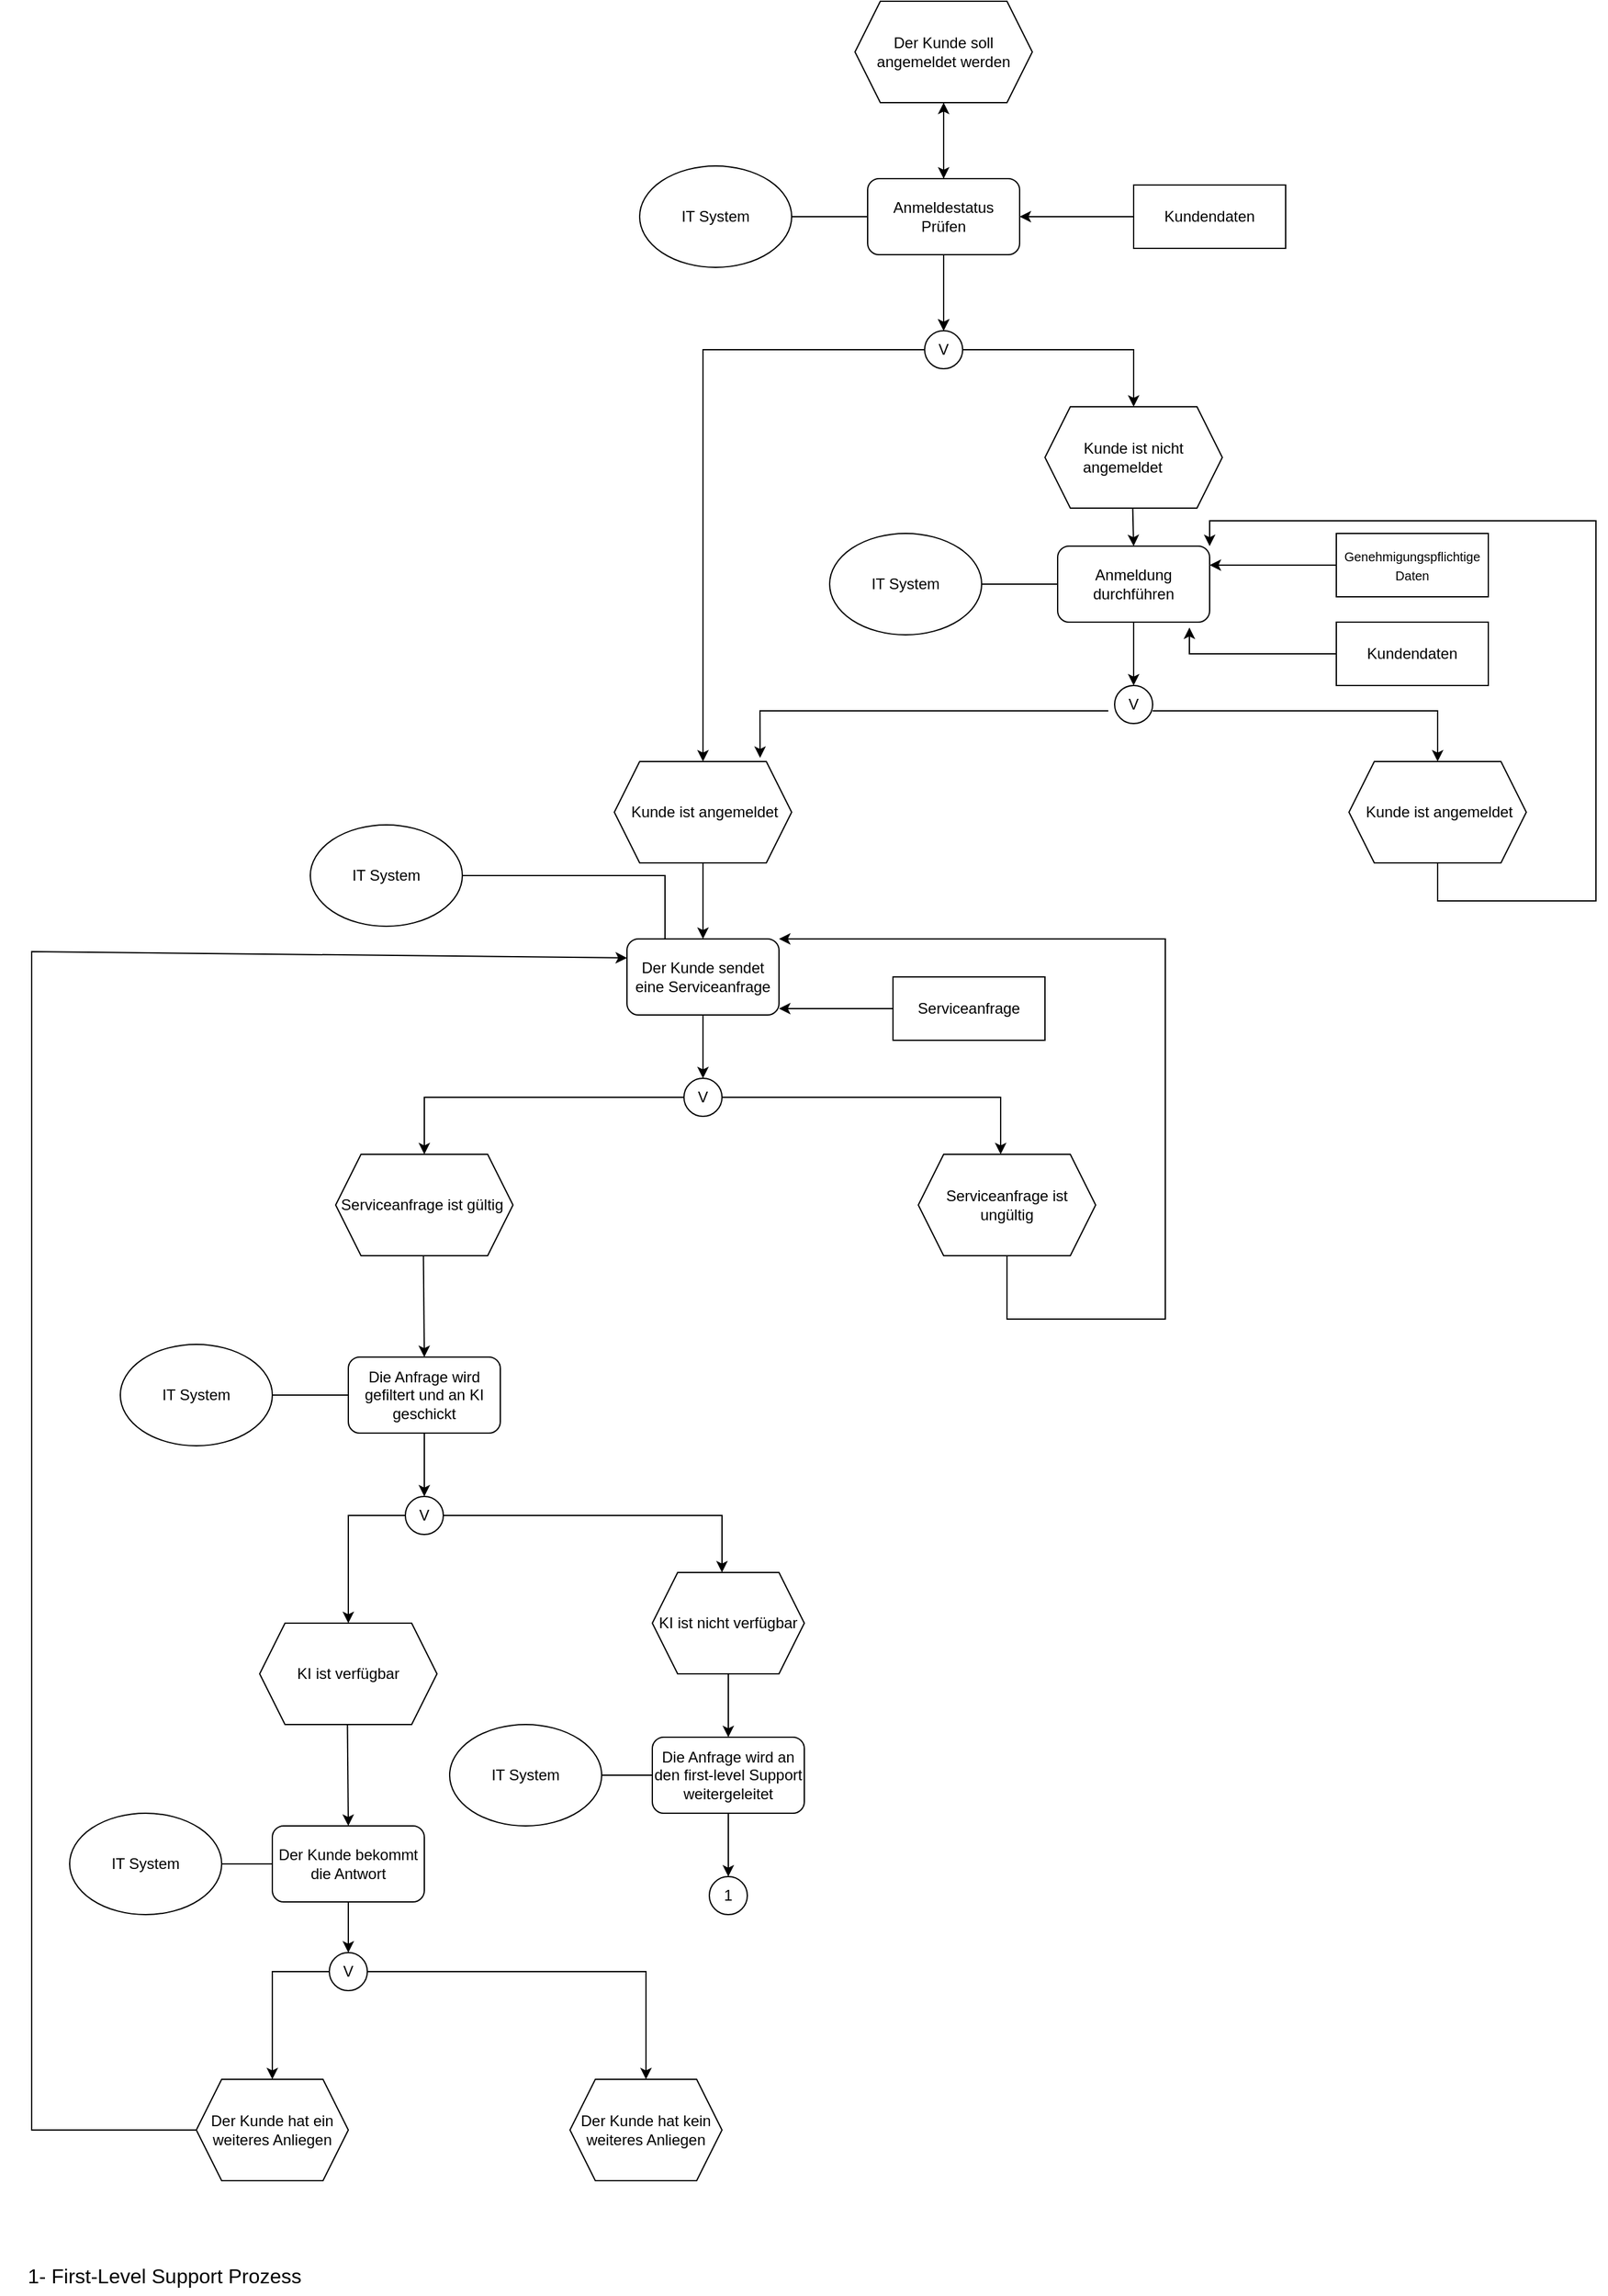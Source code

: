 <mxfile version="24.7.17">
  <diagram name="Page-1" id="8ce9d11a-91a2-4d17-14d8-a56ed91bf033">
    <mxGraphModel dx="2600" dy="796" grid="1" gridSize="10" guides="1" tooltips="1" connect="1" arrows="1" fold="1" page="1" pageScale="1" pageWidth="1100" pageHeight="850" background="none" math="0" shadow="0">
      <root>
        <mxCell id="0" />
        <mxCell id="1" parent="0" />
        <mxCell id="GY3HH0PPxPcZLD8sV_lU-1" value="Der Kunde soll angemeldet werden" style="shape=hexagon;perimeter=hexagonPerimeter2;whiteSpace=wrap;html=1;fixedSize=1;" vertex="1" parent="1">
          <mxGeometry x="480" y="20" width="140" height="80" as="geometry" />
        </mxCell>
        <mxCell id="GY3HH0PPxPcZLD8sV_lU-2" value="" style="endArrow=classic;html=1;rounded=0;exitX=0.5;exitY=1;exitDx=0;exitDy=0;" edge="1" parent="1" source="GY3HH0PPxPcZLD8sV_lU-1">
          <mxGeometry width="50" height="50" relative="1" as="geometry">
            <mxPoint x="410" y="350" as="sourcePoint" />
            <mxPoint x="550" y="160" as="targetPoint" />
          </mxGeometry>
        </mxCell>
        <mxCell id="GY3HH0PPxPcZLD8sV_lU-12" value="" style="edgeStyle=orthogonalEdgeStyle;rounded=0;orthogonalLoop=1;jettySize=auto;html=1;" edge="1" parent="1" source="GY3HH0PPxPcZLD8sV_lU-3" target="GY3HH0PPxPcZLD8sV_lU-4">
          <mxGeometry relative="1" as="geometry" />
        </mxCell>
        <mxCell id="GY3HH0PPxPcZLD8sV_lU-15" value="" style="edgeStyle=orthogonalEdgeStyle;rounded=0;orthogonalLoop=1;jettySize=auto;html=1;" edge="1" parent="1" source="GY3HH0PPxPcZLD8sV_lU-3" target="GY3HH0PPxPcZLD8sV_lU-1">
          <mxGeometry relative="1" as="geometry" />
        </mxCell>
        <mxCell id="GY3HH0PPxPcZLD8sV_lU-3" value="Anmeldestatus Prüfen" style="rounded=1;whiteSpace=wrap;html=1;" vertex="1" parent="1">
          <mxGeometry x="490" y="160" width="120" height="60" as="geometry" />
        </mxCell>
        <mxCell id="GY3HH0PPxPcZLD8sV_lU-4" value="V" style="ellipse;whiteSpace=wrap;html=1;aspect=fixed;" vertex="1" parent="1">
          <mxGeometry x="535" y="280" width="30" height="30" as="geometry" />
        </mxCell>
        <mxCell id="GY3HH0PPxPcZLD8sV_lU-5" value="" style="endArrow=classic;html=1;rounded=0;exitX=0.5;exitY=1;exitDx=0;exitDy=0;" edge="1" parent="1">
          <mxGeometry width="50" height="50" relative="1" as="geometry">
            <mxPoint x="550" y="220" as="sourcePoint" />
            <mxPoint x="550" y="280" as="targetPoint" />
          </mxGeometry>
        </mxCell>
        <mxCell id="GY3HH0PPxPcZLD8sV_lU-7" value="" style="endArrow=classic;html=1;rounded=0;exitX=1;exitY=0.5;exitDx=0;exitDy=0;" edge="1" parent="1" source="GY3HH0PPxPcZLD8sV_lU-4">
          <mxGeometry width="50" height="50" relative="1" as="geometry">
            <mxPoint x="610" y="300" as="sourcePoint" />
            <mxPoint x="700" y="340" as="targetPoint" />
            <Array as="points">
              <mxPoint x="700" y="295" />
            </Array>
          </mxGeometry>
        </mxCell>
        <mxCell id="GY3HH0PPxPcZLD8sV_lU-8" value="" style="endArrow=classic;html=1;rounded=0;exitX=0;exitY=0.5;exitDx=0;exitDy=0;entryX=0.5;entryY=0;entryDx=0;entryDy=0;" edge="1" parent="1" source="GY3HH0PPxPcZLD8sV_lU-4" target="GY3HH0PPxPcZLD8sV_lU-10">
          <mxGeometry width="50" height="50" relative="1" as="geometry">
            <mxPoint x="540" y="300" as="sourcePoint" />
            <mxPoint x="360" y="560" as="targetPoint" />
            <Array as="points">
              <mxPoint x="360" y="295" />
              <mxPoint x="360" y="560" />
            </Array>
          </mxGeometry>
        </mxCell>
        <mxCell id="GY3HH0PPxPcZLD8sV_lU-9" value="Kunde ist nicht angemeldet&lt;span style=&quot;white-space: pre;&quot;&gt;&#x9;&lt;/span&gt;" style="shape=hexagon;perimeter=hexagonPerimeter2;whiteSpace=wrap;html=1;fixedSize=1;" vertex="1" parent="1">
          <mxGeometry x="630" y="340" width="140" height="80" as="geometry" />
        </mxCell>
        <mxCell id="GY3HH0PPxPcZLD8sV_lU-10" value="&lt;div style=&quot;&quot;&gt;&lt;span style=&quot;background-color: initial;&quot;&gt;&amp;nbsp; &amp;nbsp;Kunde ist angemeldet&lt;/span&gt;&lt;span style=&quot;background-color: initial; white-space: pre;&quot;&gt;&#x9;&lt;/span&gt;&lt;/div&gt;" style="shape=hexagon;perimeter=hexagonPerimeter2;whiteSpace=wrap;html=1;fixedSize=1;align=center;" vertex="1" parent="1">
          <mxGeometry x="290" y="620" width="140" height="80" as="geometry" />
        </mxCell>
        <mxCell id="GY3HH0PPxPcZLD8sV_lU-11" value="Anmeldung durchführen" style="rounded=1;whiteSpace=wrap;html=1;" vertex="1" parent="1">
          <mxGeometry x="640" y="450" width="120" height="60" as="geometry" />
        </mxCell>
        <mxCell id="GY3HH0PPxPcZLD8sV_lU-13" value="" style="endArrow=classic;html=1;rounded=0;exitX=0.5;exitY=1;exitDx=0;exitDy=0;entryX=0.5;entryY=0;entryDx=0;entryDy=0;" edge="1" parent="1" target="GY3HH0PPxPcZLD8sV_lU-11">
          <mxGeometry width="50" height="50" relative="1" as="geometry">
            <mxPoint x="699.29" y="420" as="sourcePoint" />
            <mxPoint x="699.29" y="480" as="targetPoint" />
          </mxGeometry>
        </mxCell>
        <mxCell id="GY3HH0PPxPcZLD8sV_lU-14" value="&lt;div style=&quot;&quot;&gt;&lt;span style=&quot;background-color: initial;&quot;&gt;&amp;nbsp; &amp;nbsp;Kunde ist angemeldet&lt;/span&gt;&lt;span style=&quot;background-color: initial; white-space: pre;&quot;&gt;&#x9;&lt;/span&gt;&lt;/div&gt;" style="shape=hexagon;perimeter=hexagonPerimeter2;whiteSpace=wrap;html=1;fixedSize=1;align=center;" vertex="1" parent="1">
          <mxGeometry x="870" y="620" width="140" height="80" as="geometry" />
        </mxCell>
        <mxCell id="GY3HH0PPxPcZLD8sV_lU-17" value="" style="endArrow=classic;html=1;rounded=0;exitX=0.5;exitY=1;exitDx=0;exitDy=0;" edge="1" parent="1" source="GY3HH0PPxPcZLD8sV_lU-18">
          <mxGeometry width="50" height="50" relative="1" as="geometry">
            <mxPoint x="709.29" y="430" as="sourcePoint" />
            <mxPoint x="700" y="560" as="targetPoint" />
          </mxGeometry>
        </mxCell>
        <mxCell id="GY3HH0PPxPcZLD8sV_lU-19" value="" style="endArrow=classic;html=1;rounded=0;exitX=0.5;exitY=1;exitDx=0;exitDy=0;" edge="1" parent="1" source="GY3HH0PPxPcZLD8sV_lU-11" target="GY3HH0PPxPcZLD8sV_lU-18">
          <mxGeometry width="50" height="50" relative="1" as="geometry">
            <mxPoint x="700" y="510" as="sourcePoint" />
            <mxPoint x="700" y="560" as="targetPoint" />
          </mxGeometry>
        </mxCell>
        <mxCell id="GY3HH0PPxPcZLD8sV_lU-18" value="V" style="ellipse;whiteSpace=wrap;html=1;aspect=fixed;" vertex="1" parent="1">
          <mxGeometry x="685" y="560" width="30" height="30" as="geometry" />
        </mxCell>
        <mxCell id="GY3HH0PPxPcZLD8sV_lU-20" value="" style="endArrow=classic;html=1;rounded=0;exitX=1;exitY=0.5;exitDx=0;exitDy=0;entryX=0.5;entryY=0;entryDx=0;entryDy=0;" edge="1" parent="1" target="GY3HH0PPxPcZLD8sV_lU-14">
          <mxGeometry width="50" height="50" relative="1" as="geometry">
            <mxPoint x="715" y="580" as="sourcePoint" />
            <mxPoint x="850" y="625" as="targetPoint" />
            <Array as="points">
              <mxPoint x="940" y="580" />
            </Array>
          </mxGeometry>
        </mxCell>
        <mxCell id="GY3HH0PPxPcZLD8sV_lU-21" value="" style="endArrow=classic;html=1;rounded=0;entryX=1;entryY=0;entryDx=0;entryDy=0;" edge="1" parent="1" target="GY3HH0PPxPcZLD8sV_lU-11">
          <mxGeometry width="50" height="50" relative="1" as="geometry">
            <mxPoint x="940" y="700" as="sourcePoint" />
            <mxPoint x="760" y="430" as="targetPoint" />
            <Array as="points">
              <mxPoint x="940" y="730" />
              <mxPoint x="1065" y="730" />
              <mxPoint x="1065" y="430" />
              <mxPoint x="910" y="430" />
              <mxPoint x="760" y="430" />
            </Array>
          </mxGeometry>
        </mxCell>
        <mxCell id="GY3HH0PPxPcZLD8sV_lU-22" value="" style="endArrow=classic;html=1;rounded=0;entryX=0.822;entryY=-0.036;entryDx=0;entryDy=0;entryPerimeter=0;" edge="1" parent="1" target="GY3HH0PPxPcZLD8sV_lU-10">
          <mxGeometry width="50" height="50" relative="1" as="geometry">
            <mxPoint x="680" y="580" as="sourcePoint" />
            <mxPoint x="950" y="630" as="targetPoint" />
            <Array as="points">
              <mxPoint x="405" y="580" />
            </Array>
          </mxGeometry>
        </mxCell>
        <mxCell id="GY3HH0PPxPcZLD8sV_lU-23" value="" style="endArrow=classic;html=1;rounded=0;exitX=0.5;exitY=1;exitDx=0;exitDy=0;" edge="1" parent="1" source="GY3HH0PPxPcZLD8sV_lU-10">
          <mxGeometry width="50" height="50" relative="1" as="geometry">
            <mxPoint x="400" y="730" as="sourcePoint" />
            <mxPoint x="360" y="760" as="targetPoint" />
          </mxGeometry>
        </mxCell>
        <mxCell id="GY3HH0PPxPcZLD8sV_lU-24" value="Der Kunde sendet eine Serviceanfrage" style="rounded=1;whiteSpace=wrap;html=1;" vertex="1" parent="1">
          <mxGeometry x="300" y="760" width="120" height="60" as="geometry" />
        </mxCell>
        <mxCell id="GY3HH0PPxPcZLD8sV_lU-29" value="" style="endArrow=classic;html=1;rounded=0;exitX=0.5;exitY=1;exitDx=0;exitDy=0;" edge="1" parent="1" source="GY3HH0PPxPcZLD8sV_lU-24">
          <mxGeometry width="50" height="50" relative="1" as="geometry">
            <mxPoint x="354" y="820" as="sourcePoint" />
            <mxPoint x="360" y="870" as="targetPoint" />
          </mxGeometry>
        </mxCell>
        <mxCell id="GY3HH0PPxPcZLD8sV_lU-31" value="" style="endArrow=classic;html=1;rounded=0;exitX=0.5;exitY=1;exitDx=0;exitDy=0;" edge="1" parent="1" source="GY3HH0PPxPcZLD8sV_lU-32">
          <mxGeometry width="50" height="50" relative="1" as="geometry">
            <mxPoint x="364.29" y="740" as="sourcePoint" />
            <mxPoint x="355" y="870" as="targetPoint" />
          </mxGeometry>
        </mxCell>
        <mxCell id="GY3HH0PPxPcZLD8sV_lU-33" value="" style="endArrow=classic;html=1;rounded=0;exitX=1;exitY=0.5;exitDx=0;exitDy=0;entryX=0.5;entryY=0;entryDx=0;entryDy=0;" edge="1" parent="1" source="GY3HH0PPxPcZLD8sV_lU-32">
          <mxGeometry width="50" height="50" relative="1" as="geometry">
            <mxPoint x="370" y="890" as="sourcePoint" />
            <mxPoint x="595" y="930" as="targetPoint" />
            <Array as="points">
              <mxPoint x="595" y="885" />
            </Array>
          </mxGeometry>
        </mxCell>
        <mxCell id="GY3HH0PPxPcZLD8sV_lU-34" value="" style="endArrow=classic;html=1;rounded=0;exitX=0;exitY=0.5;exitDx=0;exitDy=0;" edge="1" parent="1" source="GY3HH0PPxPcZLD8sV_lU-32">
          <mxGeometry width="50" height="50" relative="1" as="geometry">
            <mxPoint x="335" y="890" as="sourcePoint" />
            <mxPoint x="140" y="930" as="targetPoint" />
            <Array as="points">
              <mxPoint x="140" y="885" />
            </Array>
          </mxGeometry>
        </mxCell>
        <mxCell id="GY3HH0PPxPcZLD8sV_lU-35" value="" style="endArrow=classic;html=1;rounded=0;exitX=1;exitY=0.5;exitDx=0;exitDy=0;entryX=0.5;entryY=0;entryDx=0;entryDy=0;" edge="1" parent="1" target="GY3HH0PPxPcZLD8sV_lU-32">
          <mxGeometry width="50" height="50" relative="1" as="geometry">
            <mxPoint x="370" y="890" as="sourcePoint" />
            <mxPoint x="595" y="930" as="targetPoint" />
            <Array as="points" />
          </mxGeometry>
        </mxCell>
        <mxCell id="GY3HH0PPxPcZLD8sV_lU-32" value="V" style="ellipse;whiteSpace=wrap;html=1;aspect=fixed;" vertex="1" parent="1">
          <mxGeometry x="345" y="870" width="30" height="30" as="geometry" />
        </mxCell>
        <mxCell id="GY3HH0PPxPcZLD8sV_lU-36" value="Serviceanfrage ist gültig&amp;nbsp;" style="shape=hexagon;perimeter=hexagonPerimeter2;whiteSpace=wrap;html=1;fixedSize=1;" vertex="1" parent="1">
          <mxGeometry x="70" y="930" width="140" height="80" as="geometry" />
        </mxCell>
        <mxCell id="GY3HH0PPxPcZLD8sV_lU-37" value="Serviceanfrage ist ungültig" style="shape=hexagon;perimeter=hexagonPerimeter2;whiteSpace=wrap;html=1;fixedSize=1;" vertex="1" parent="1">
          <mxGeometry x="530" y="930" width="140" height="80" as="geometry" />
        </mxCell>
        <mxCell id="GY3HH0PPxPcZLD8sV_lU-38" value="" style="endArrow=classic;html=1;rounded=0;exitX=0.5;exitY=1;exitDx=0;exitDy=0;entryX=1;entryY=0;entryDx=0;entryDy=0;" edge="1" parent="1">
          <mxGeometry width="50" height="50" relative="1" as="geometry">
            <mxPoint x="600" y="1010" as="sourcePoint" />
            <mxPoint x="420" y="760" as="targetPoint" />
            <Array as="points">
              <mxPoint x="600" y="1060" />
              <mxPoint x="725" y="1060" />
              <mxPoint x="725" y="760" />
            </Array>
          </mxGeometry>
        </mxCell>
        <mxCell id="GY3HH0PPxPcZLD8sV_lU-39" value="" style="endArrow=classic;html=1;rounded=0;exitX=0.5;exitY=1;exitDx=0;exitDy=0;entryX=0.5;entryY=0;entryDx=0;entryDy=0;" edge="1" parent="1" target="GY3HH0PPxPcZLD8sV_lU-40">
          <mxGeometry width="50" height="50" relative="1" as="geometry">
            <mxPoint x="139.29" y="1010" as="sourcePoint" />
            <mxPoint x="139.29" y="1070" as="targetPoint" />
          </mxGeometry>
        </mxCell>
        <mxCell id="GY3HH0PPxPcZLD8sV_lU-40" value="Die Anfrage wird gefiltert und an KI geschickt" style="rounded=1;whiteSpace=wrap;html=1;" vertex="1" parent="1">
          <mxGeometry x="80" y="1090" width="120" height="60" as="geometry" />
        </mxCell>
        <mxCell id="GY3HH0PPxPcZLD8sV_lU-42" value="" style="endArrow=classic;html=1;rounded=0;exitX=0.5;exitY=1;exitDx=0;exitDy=0;" edge="1" parent="1">
          <mxGeometry width="50" height="50" relative="1" as="geometry">
            <mxPoint x="140" y="1150" as="sourcePoint" />
            <mxPoint x="140" y="1200" as="targetPoint" />
          </mxGeometry>
        </mxCell>
        <mxCell id="GY3HH0PPxPcZLD8sV_lU-43" value="" style="endArrow=classic;html=1;rounded=0;exitX=0.5;exitY=1;exitDx=0;exitDy=0;" edge="1" parent="1" source="GY3HH0PPxPcZLD8sV_lU-47">
          <mxGeometry width="50" height="50" relative="1" as="geometry">
            <mxPoint x="144.29" y="1070" as="sourcePoint" />
            <mxPoint x="135" y="1200" as="targetPoint" />
          </mxGeometry>
        </mxCell>
        <mxCell id="GY3HH0PPxPcZLD8sV_lU-44" value="" style="endArrow=classic;html=1;rounded=0;exitX=1;exitY=0.5;exitDx=0;exitDy=0;entryX=0.5;entryY=0;entryDx=0;entryDy=0;" edge="1" parent="1" source="GY3HH0PPxPcZLD8sV_lU-47">
          <mxGeometry width="50" height="50" relative="1" as="geometry">
            <mxPoint x="150" y="1220" as="sourcePoint" />
            <mxPoint x="375" y="1260" as="targetPoint" />
            <Array as="points">
              <mxPoint x="375" y="1215" />
            </Array>
          </mxGeometry>
        </mxCell>
        <mxCell id="GY3HH0PPxPcZLD8sV_lU-45" value="" style="endArrow=classic;html=1;rounded=0;exitX=0;exitY=0.5;exitDx=0;exitDy=0;" edge="1" parent="1" source="GY3HH0PPxPcZLD8sV_lU-47">
          <mxGeometry width="50" height="50" relative="1" as="geometry">
            <mxPoint x="115" y="1220" as="sourcePoint" />
            <mxPoint x="80" y="1300" as="targetPoint" />
            <Array as="points">
              <mxPoint x="80" y="1215" />
            </Array>
          </mxGeometry>
        </mxCell>
        <mxCell id="GY3HH0PPxPcZLD8sV_lU-46" value="" style="endArrow=classic;html=1;rounded=0;exitX=1;exitY=0.5;exitDx=0;exitDy=0;entryX=0.5;entryY=0;entryDx=0;entryDy=0;" edge="1" parent="1" target="GY3HH0PPxPcZLD8sV_lU-47">
          <mxGeometry width="50" height="50" relative="1" as="geometry">
            <mxPoint x="150" y="1220" as="sourcePoint" />
            <mxPoint x="375" y="1260" as="targetPoint" />
            <Array as="points" />
          </mxGeometry>
        </mxCell>
        <mxCell id="GY3HH0PPxPcZLD8sV_lU-47" value="V" style="ellipse;whiteSpace=wrap;html=1;aspect=fixed;" vertex="1" parent="1">
          <mxGeometry x="125" y="1200" width="30" height="30" as="geometry" />
        </mxCell>
        <mxCell id="GY3HH0PPxPcZLD8sV_lU-49" value="KI ist nicht verfügbar" style="shape=hexagon;perimeter=hexagonPerimeter2;whiteSpace=wrap;html=1;fixedSize=1;" vertex="1" parent="1">
          <mxGeometry x="320" y="1260" width="120" height="80" as="geometry" />
        </mxCell>
        <mxCell id="GY3HH0PPxPcZLD8sV_lU-50" value="KI ist verfügbar" style="shape=hexagon;perimeter=hexagonPerimeter2;whiteSpace=wrap;html=1;fixedSize=1;" vertex="1" parent="1">
          <mxGeometry x="10" y="1300" width="140" height="80" as="geometry" />
        </mxCell>
        <mxCell id="GY3HH0PPxPcZLD8sV_lU-51" value="" style="endArrow=classic;html=1;rounded=0;exitX=0.5;exitY=1;exitDx=0;exitDy=0;entryX=0.5;entryY=0;entryDx=0;entryDy=0;" edge="1" parent="1" target="GY3HH0PPxPcZLD8sV_lU-52">
          <mxGeometry width="50" height="50" relative="1" as="geometry">
            <mxPoint x="79.29" y="1380" as="sourcePoint" />
            <mxPoint x="79.29" y="1440" as="targetPoint" />
          </mxGeometry>
        </mxCell>
        <mxCell id="GY3HH0PPxPcZLD8sV_lU-52" value="Der Kunde bekommt die Antwort" style="rounded=1;whiteSpace=wrap;html=1;" vertex="1" parent="1">
          <mxGeometry x="20" y="1460" width="120" height="60" as="geometry" />
        </mxCell>
        <mxCell id="GY3HH0PPxPcZLD8sV_lU-53" value="" style="endArrow=classic;html=1;rounded=0;exitX=0.5;exitY=1;exitDx=0;exitDy=0;" edge="1" parent="1">
          <mxGeometry width="50" height="50" relative="1" as="geometry">
            <mxPoint x="380" y="1340" as="sourcePoint" />
            <mxPoint x="380" y="1390" as="targetPoint" />
          </mxGeometry>
        </mxCell>
        <mxCell id="GY3HH0PPxPcZLD8sV_lU-59" value="Die Anfrage wird an den first-level Support weitergeleitet" style="rounded=1;whiteSpace=wrap;html=1;" vertex="1" parent="1">
          <mxGeometry x="320" y="1390" width="120" height="60" as="geometry" />
        </mxCell>
        <mxCell id="GY3HH0PPxPcZLD8sV_lU-61" value="" style="endArrow=classic;html=1;rounded=0;exitX=0.5;exitY=1;exitDx=0;exitDy=0;" edge="1" parent="1" source="GY3HH0PPxPcZLD8sV_lU-65">
          <mxGeometry width="50" height="50" relative="1" as="geometry">
            <mxPoint x="84.29" y="1430" as="sourcePoint" />
            <mxPoint x="75" y="1560" as="targetPoint" />
          </mxGeometry>
        </mxCell>
        <mxCell id="GY3HH0PPxPcZLD8sV_lU-62" value="" style="endArrow=classic;html=1;rounded=0;exitX=1;exitY=0.5;exitDx=0;exitDy=0;entryX=0.5;entryY=0;entryDx=0;entryDy=0;" edge="1" parent="1" source="GY3HH0PPxPcZLD8sV_lU-65" target="GY3HH0PPxPcZLD8sV_lU-68">
          <mxGeometry width="50" height="50" relative="1" as="geometry">
            <mxPoint x="90" y="1580" as="sourcePoint" />
            <mxPoint x="315" y="1620" as="targetPoint" />
            <Array as="points">
              <mxPoint x="315" y="1575" />
            </Array>
          </mxGeometry>
        </mxCell>
        <mxCell id="GY3HH0PPxPcZLD8sV_lU-63" value="" style="endArrow=classic;html=1;rounded=0;exitX=0;exitY=0.5;exitDx=0;exitDy=0;" edge="1" parent="1" source="GY3HH0PPxPcZLD8sV_lU-65">
          <mxGeometry width="50" height="50" relative="1" as="geometry">
            <mxPoint x="55" y="1580" as="sourcePoint" />
            <mxPoint x="20" y="1660" as="targetPoint" />
            <Array as="points">
              <mxPoint x="20" y="1575" />
            </Array>
          </mxGeometry>
        </mxCell>
        <mxCell id="GY3HH0PPxPcZLD8sV_lU-64" value="" style="endArrow=classic;html=1;rounded=0;exitX=1;exitY=0.5;exitDx=0;exitDy=0;entryX=0.5;entryY=0;entryDx=0;entryDy=0;" edge="1" parent="1" target="GY3HH0PPxPcZLD8sV_lU-65">
          <mxGeometry width="50" height="50" relative="1" as="geometry">
            <mxPoint x="90" y="1580" as="sourcePoint" />
            <mxPoint x="315" y="1620" as="targetPoint" />
            <Array as="points" />
          </mxGeometry>
        </mxCell>
        <mxCell id="GY3HH0PPxPcZLD8sV_lU-65" value="V" style="ellipse;whiteSpace=wrap;html=1;aspect=fixed;" vertex="1" parent="1">
          <mxGeometry x="65" y="1560" width="30" height="30" as="geometry" />
        </mxCell>
        <mxCell id="GY3HH0PPxPcZLD8sV_lU-66" value="" style="endArrow=classic;html=1;rounded=0;exitX=0.5;exitY=1;exitDx=0;exitDy=0;entryX=0.5;entryY=0;entryDx=0;entryDy=0;" edge="1" parent="1" target="GY3HH0PPxPcZLD8sV_lU-65">
          <mxGeometry width="50" height="50" relative="1" as="geometry">
            <mxPoint x="80" y="1520" as="sourcePoint" />
            <mxPoint x="80" y="1570" as="targetPoint" />
          </mxGeometry>
        </mxCell>
        <mxCell id="GY3HH0PPxPcZLD8sV_lU-67" value="Der Kunde hat ein weiteres Anliegen&lt;span style=&quot;text-wrap-mode: nowrap; color: rgba(0, 0, 0, 0); font-family: monospace; font-size: 0px; text-align: start;&quot;&gt;%3CmxGraphModel%3E%3Croot%3E%3CmxCell%20id%3D%220%22%2F%3E%3CmxCell%20id%3D%221%22%20parent%3D%220%22%2F%3E%3CmxCell%20id%3D%222%22%20value%3D%22KI%20ist%20nicht%20verf%C3%BCgbar%22%20style%3D%22shape%3Dhexagon%3Bperimeter%3DhexagonPerimeter2%3BwhiteSpace%3Dwrap%3Bhtml%3D1%3BfixedSize%3D1%3B%22%20vertex%3D%221%22%20parent%3D%221%22%3E%3CmxGeometry%20x%3D%22320%22%20y%3D%221260%22%20width%3D%22120%22%20height%3D%2280%22%20as%3D%22geometry%22%2F%3E%3C%2FmxCell%3E%3C%2Froot%3E%3C%2FmxGraphModel%3E&lt;/span&gt;" style="shape=hexagon;perimeter=hexagonPerimeter2;whiteSpace=wrap;html=1;fixedSize=1;" vertex="1" parent="1">
          <mxGeometry x="-40" y="1660" width="120" height="80" as="geometry" />
        </mxCell>
        <mxCell id="GY3HH0PPxPcZLD8sV_lU-68" value="Der Kunde hat kein weiteres Anliegen&lt;span style=&quot;color: rgba(0, 0, 0, 0); font-family: monospace; font-size: 0px; text-align: start; text-wrap-mode: nowrap;&quot;&gt;%3CmxGraphModel%3E%3Croot%3E%3CmxCell%20id%3D%220%22%2F%3E%3CmxCell%20id%3D%221%22%20parent%3D%220%22%2F%3E%3CmxCell%20id%3D%222%22%20value%3D%22KI%20ist%20nicht%20verf%C3%BCgbar%22%20style%3D%22shape%3Dhexagon%3Bperimeter%3DhexagonPerimeter2%3BwhiteSpace%3Dwrap%3Bhtml%3D1%3BfixedSize%3D1%3B%22%20vertex%3D%221%22%20parent%3D%221%22%3E%3CmxGeometry%20x%3D%22320%22%20y%3D%221260%22%20width%3D%22120%22%20height%3D%2280%22%20as%3D%22geometry%22%2F%3E%3C%2FmxCell%3E%3C%2Froot%3E%3C%2FmxGraphModel%3E&lt;/span&gt;" style="shape=hexagon;perimeter=hexagonPerimeter2;whiteSpace=wrap;html=1;fixedSize=1;" vertex="1" parent="1">
          <mxGeometry x="255" y="1660" width="120" height="80" as="geometry" />
        </mxCell>
        <mxCell id="GY3HH0PPxPcZLD8sV_lU-69" value="" style="endArrow=classic;html=1;rounded=0;exitX=0;exitY=0.5;exitDx=0;exitDy=0;entryX=0;entryY=0.25;entryDx=0;entryDy=0;" edge="1" parent="1" source="GY3HH0PPxPcZLD8sV_lU-67" target="GY3HH0PPxPcZLD8sV_lU-24">
          <mxGeometry width="50" height="50" relative="1" as="geometry">
            <mxPoint x="-120" y="1690" as="sourcePoint" />
            <mxPoint x="-170" y="940" as="targetPoint" />
            <Array as="points">
              <mxPoint x="-170" y="1700" />
              <mxPoint x="-170" y="770" />
            </Array>
          </mxGeometry>
        </mxCell>
        <mxCell id="GY3HH0PPxPcZLD8sV_lU-70" value="IT System" style="ellipse;whiteSpace=wrap;html=1;" vertex="1" parent="1">
          <mxGeometry x="310" y="150" width="120" height="80" as="geometry" />
        </mxCell>
        <mxCell id="GY3HH0PPxPcZLD8sV_lU-71" value="" style="endArrow=none;html=1;rounded=0;entryX=0;entryY=0.5;entryDx=0;entryDy=0;exitX=1;exitY=0.5;exitDx=0;exitDy=0;" edge="1" parent="1" source="GY3HH0PPxPcZLD8sV_lU-70" target="GY3HH0PPxPcZLD8sV_lU-3">
          <mxGeometry width="50" height="50" relative="1" as="geometry">
            <mxPoint x="380" y="215" as="sourcePoint" />
            <mxPoint x="430" y="165" as="targetPoint" />
          </mxGeometry>
        </mxCell>
        <mxCell id="GY3HH0PPxPcZLD8sV_lU-72" value="IT System" style="ellipse;whiteSpace=wrap;html=1;" vertex="1" parent="1">
          <mxGeometry x="460" y="440" width="120" height="80" as="geometry" />
        </mxCell>
        <mxCell id="GY3HH0PPxPcZLD8sV_lU-73" value="" style="endArrow=none;html=1;rounded=0;entryX=0;entryY=0.5;entryDx=0;entryDy=0;exitX=1;exitY=0.5;exitDx=0;exitDy=0;" edge="1" parent="1" source="GY3HH0PPxPcZLD8sV_lU-72">
          <mxGeometry width="50" height="50" relative="1" as="geometry">
            <mxPoint x="530" y="505" as="sourcePoint" />
            <mxPoint x="640" y="480" as="targetPoint" />
          </mxGeometry>
        </mxCell>
        <mxCell id="GY3HH0PPxPcZLD8sV_lU-74" value="IT System" style="ellipse;whiteSpace=wrap;html=1;" vertex="1" parent="1">
          <mxGeometry x="50" y="670" width="120" height="80" as="geometry" />
        </mxCell>
        <mxCell id="GY3HH0PPxPcZLD8sV_lU-75" value="" style="endArrow=none;html=1;rounded=0;entryX=0.25;entryY=0;entryDx=0;entryDy=0;exitX=1;exitY=0.5;exitDx=0;exitDy=0;" edge="1" parent="1" source="GY3HH0PPxPcZLD8sV_lU-74" target="GY3HH0PPxPcZLD8sV_lU-24">
          <mxGeometry width="50" height="50" relative="1" as="geometry">
            <mxPoint x="120" y="735" as="sourcePoint" />
            <mxPoint x="230" y="710" as="targetPoint" />
            <Array as="points">
              <mxPoint x="330" y="710" />
            </Array>
          </mxGeometry>
        </mxCell>
        <mxCell id="GY3HH0PPxPcZLD8sV_lU-77" value="IT System" style="ellipse;whiteSpace=wrap;html=1;" vertex="1" parent="1">
          <mxGeometry x="-100" y="1080" width="120" height="80" as="geometry" />
        </mxCell>
        <mxCell id="GY3HH0PPxPcZLD8sV_lU-78" value="" style="endArrow=none;html=1;rounded=0;entryX=0;entryY=0.5;entryDx=0;entryDy=0;exitX=1;exitY=0.5;exitDx=0;exitDy=0;" edge="1" parent="1" source="GY3HH0PPxPcZLD8sV_lU-77">
          <mxGeometry width="50" height="50" relative="1" as="geometry">
            <mxPoint x="-30" y="1145" as="sourcePoint" />
            <mxPoint x="80" y="1120" as="targetPoint" />
          </mxGeometry>
        </mxCell>
        <mxCell id="GY3HH0PPxPcZLD8sV_lU-81" value="" style="endArrow=classic;html=1;rounded=0;exitX=0.5;exitY=1;exitDx=0;exitDy=0;" edge="1" parent="1" source="GY3HH0PPxPcZLD8sV_lU-59">
          <mxGeometry width="50" height="50" relative="1" as="geometry">
            <mxPoint x="380" y="1450" as="sourcePoint" />
            <mxPoint x="380" y="1500" as="targetPoint" />
          </mxGeometry>
        </mxCell>
        <mxCell id="GY3HH0PPxPcZLD8sV_lU-82" value="1" style="ellipse;whiteSpace=wrap;html=1;aspect=fixed;" vertex="1" parent="1">
          <mxGeometry x="365" y="1500" width="30" height="30" as="geometry" />
        </mxCell>
        <mxCell id="GY3HH0PPxPcZLD8sV_lU-85" value="&lt;font style=&quot;font-size: 16px;&quot;&gt;1- First-Level Support Prozess&lt;/font&gt;" style="text;html=1;align=center;verticalAlign=middle;whiteSpace=wrap;rounded=0;" vertex="1" parent="1">
          <mxGeometry x="-195" y="1800" width="260" height="30" as="geometry" />
        </mxCell>
        <mxCell id="GY3HH0PPxPcZLD8sV_lU-86" value="IT System" style="ellipse;whiteSpace=wrap;html=1;" vertex="1" parent="1">
          <mxGeometry x="-140" y="1450" width="120" height="80" as="geometry" />
        </mxCell>
        <mxCell id="GY3HH0PPxPcZLD8sV_lU-87" value="" style="endArrow=none;html=1;rounded=0;exitX=1;exitY=0.5;exitDx=0;exitDy=0;" edge="1" parent="1" source="GY3HH0PPxPcZLD8sV_lU-86">
          <mxGeometry width="50" height="50" relative="1" as="geometry">
            <mxPoint x="-70" y="1515" as="sourcePoint" />
            <mxPoint x="20" y="1490" as="targetPoint" />
          </mxGeometry>
        </mxCell>
        <mxCell id="GY3HH0PPxPcZLD8sV_lU-88" value="IT System" style="ellipse;whiteSpace=wrap;html=1;" vertex="1" parent="1">
          <mxGeometry x="160" y="1380" width="120" height="80" as="geometry" />
        </mxCell>
        <mxCell id="GY3HH0PPxPcZLD8sV_lU-89" value="" style="endArrow=none;html=1;rounded=0;exitX=1;exitY=0.5;exitDx=0;exitDy=0;" edge="1" parent="1" source="GY3HH0PPxPcZLD8sV_lU-88">
          <mxGeometry width="50" height="50" relative="1" as="geometry">
            <mxPoint x="230" y="1445" as="sourcePoint" />
            <mxPoint x="320" y="1420" as="targetPoint" />
          </mxGeometry>
        </mxCell>
        <mxCell id="GY3HH0PPxPcZLD8sV_lU-90" value="Kundendaten" style="rounded=0;whiteSpace=wrap;html=1;" vertex="1" parent="1">
          <mxGeometry x="700" y="165" width="120" height="50" as="geometry" />
        </mxCell>
        <mxCell id="GY3HH0PPxPcZLD8sV_lU-91" value="" style="endArrow=classic;html=1;rounded=0;exitX=0;exitY=0.5;exitDx=0;exitDy=0;entryX=1;entryY=0.5;entryDx=0;entryDy=0;" edge="1" parent="1" source="GY3HH0PPxPcZLD8sV_lU-90" target="GY3HH0PPxPcZLD8sV_lU-3">
          <mxGeometry width="50" height="50" relative="1" as="geometry">
            <mxPoint x="610" y="270" as="sourcePoint" />
            <mxPoint x="660" y="220" as="targetPoint" />
          </mxGeometry>
        </mxCell>
        <mxCell id="GY3HH0PPxPcZLD8sV_lU-92" value="&lt;font style=&quot;font-size: 10px;&quot;&gt;Genehmigungspflichtige Daten&lt;/font&gt;" style="rounded=0;whiteSpace=wrap;html=1;" vertex="1" parent="1">
          <mxGeometry x="860" y="440" width="120" height="50" as="geometry" />
        </mxCell>
        <mxCell id="GY3HH0PPxPcZLD8sV_lU-93" value="" style="endArrow=classic;html=1;rounded=0;exitX=0;exitY=0.5;exitDx=0;exitDy=0;entryX=1;entryY=0.25;entryDx=0;entryDy=0;" edge="1" parent="1" source="GY3HH0PPxPcZLD8sV_lU-92" target="GY3HH0PPxPcZLD8sV_lU-11">
          <mxGeometry width="50" height="50" relative="1" as="geometry">
            <mxPoint x="760" y="560" as="sourcePoint" />
            <mxPoint x="760" y="480" as="targetPoint" />
          </mxGeometry>
        </mxCell>
        <mxCell id="GY3HH0PPxPcZLD8sV_lU-94" value="Kundendaten" style="rounded=0;whiteSpace=wrap;html=1;" vertex="1" parent="1">
          <mxGeometry x="860" y="510" width="120" height="50" as="geometry" />
        </mxCell>
        <mxCell id="GY3HH0PPxPcZLD8sV_lU-95" value="" style="endArrow=classic;html=1;rounded=0;exitX=0;exitY=0.5;exitDx=0;exitDy=0;entryX=0.867;entryY=1.071;entryDx=0;entryDy=0;entryPerimeter=0;" edge="1" parent="1" source="GY3HH0PPxPcZLD8sV_lU-94" target="GY3HH0PPxPcZLD8sV_lU-11">
          <mxGeometry width="50" height="50" relative="1" as="geometry">
            <mxPoint x="770" y="615" as="sourcePoint" />
            <mxPoint x="770" y="535" as="targetPoint" />
            <Array as="points">
              <mxPoint x="744" y="535" />
            </Array>
          </mxGeometry>
        </mxCell>
        <mxCell id="GY3HH0PPxPcZLD8sV_lU-96" value="Serviceanfrage" style="rounded=0;whiteSpace=wrap;html=1;" vertex="1" parent="1">
          <mxGeometry x="510" y="790" width="120" height="50" as="geometry" />
        </mxCell>
        <mxCell id="GY3HH0PPxPcZLD8sV_lU-97" value="" style="endArrow=classic;html=1;rounded=0;exitX=0;exitY=0.5;exitDx=0;exitDy=0;entryX=1;entryY=0.5;entryDx=0;entryDy=0;" edge="1" parent="1" source="GY3HH0PPxPcZLD8sV_lU-96">
          <mxGeometry width="50" height="50" relative="1" as="geometry">
            <mxPoint x="420" y="895" as="sourcePoint" />
            <mxPoint x="420" y="815" as="targetPoint" />
          </mxGeometry>
        </mxCell>
      </root>
    </mxGraphModel>
  </diagram>
</mxfile>
